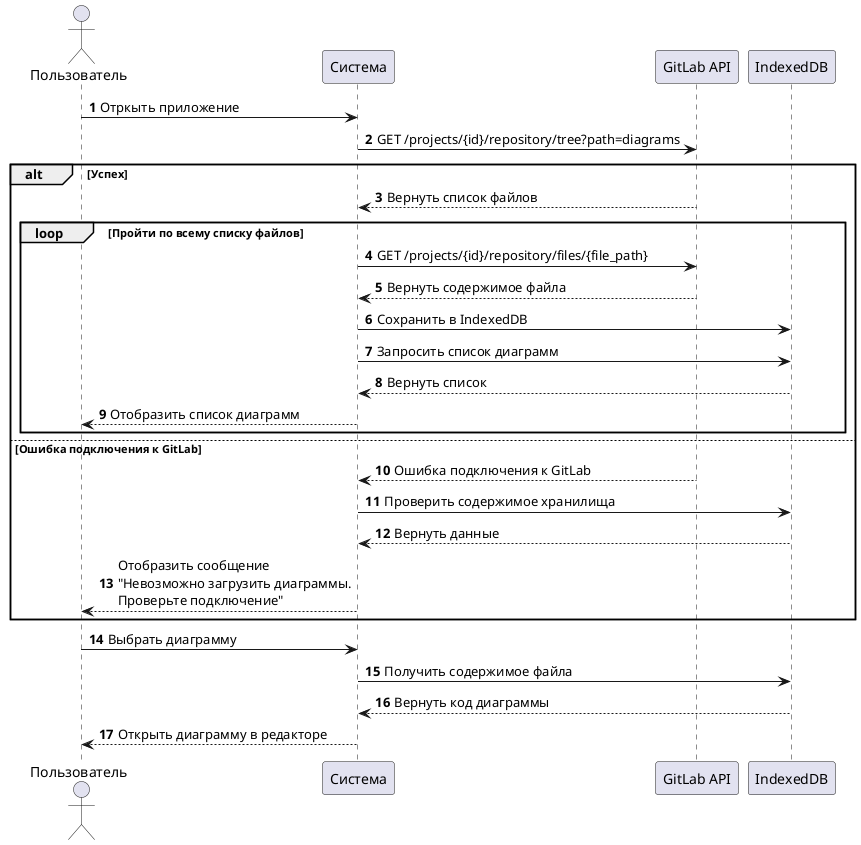 @startuml
autonumber
actor "Пользователь" as User
participant "Система" as System
participant "GitLab API" as GitLab
participant "IndexedDB" as DB

User -> System : Отркыть приложение
System -> GitLab : GET /projects/{id}/repository/tree?path=diagrams

alt Успех
    GitLab --> System : Вернуть список файлов
    loop Пройти по всему списку файлов
        System -> GitLab : GET /projects/{id}/repository/files/{file_path}
        GitLab --> System : Вернуть содержимое файла
        System -> DB : Сохранить в IndexedDB
        System -> DB : Запросить список диаграмм
        DB --> System : Вернуть список
        System --> User : Отобразить список диаграмм
    end
else Ошибка подключения к GitLab
    GitLab --> System : Ошибка подключения к GitLab
    System -> DB : Проверить содержимое хранилища
    DB --> System : Вернуть данные
    System --> User : Отобразить сообщение \n"Невозможно загрузить диаграммы.\nПроверьте подключение"
end

User -> System : Выбрать диаграмму
System -> DB : Получить содержимое файла
DB --> System : Вернуть код диаграммы
System --> User : Открыть диаграмму в редакторе
@enduml

